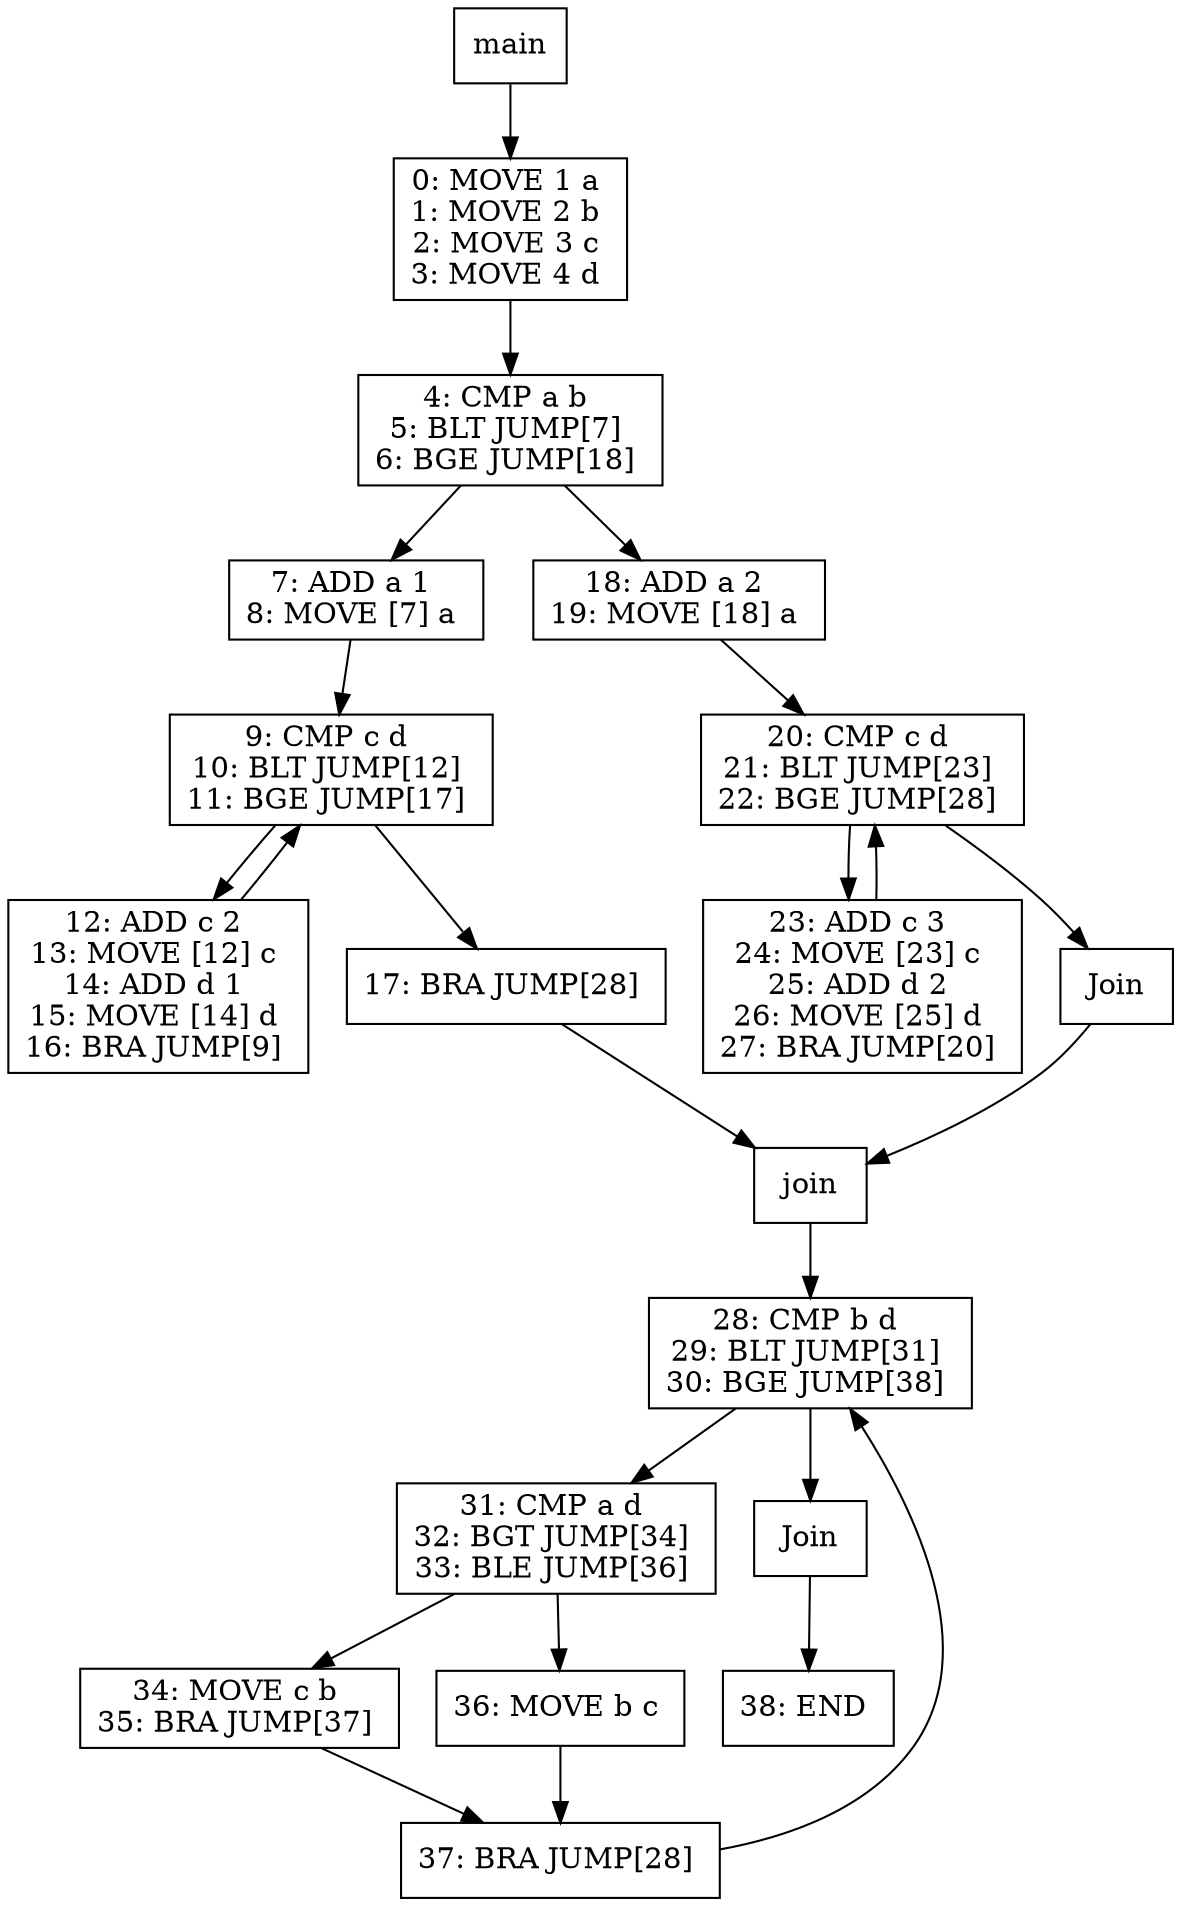 digraph test011 {
node [shape=box]
174[label="main"]
174 -> 176
176[label="0: MOVE 1 a 
1: MOVE 2 b 
2: MOVE 3 c 
3: MOVE 4 d 
"]
176 -> 180
180[label="4: CMP a b 
5: BLT JUMP[7] 
6: BGE JUMP[18] 
"]
180 -> 182
182[label="7: ADD a 1 
8: MOVE [7] a 
"]
182 -> 183
183[label="9: CMP c d 
10: BLT JUMP[12] 
11: BGE JUMP[17] 
"]
183 -> 185
185[label="12: ADD c 2 
13: MOVE [12] c 
14: ADD d 1 
15: MOVE [14] d 
16: BRA JUMP[9] 
"]
185 -> 183
183 -> 184
184[label="17: BRA JUMP[28] 
"]
184 -> 181
181[label="join"]
181 -> 192
192[label="28: CMP b d 
29: BLT JUMP[31] 
30: BGE JUMP[38] 
"]
192 -> 194
194[label="31: CMP a d 
32: BGT JUMP[34] 
33: BLE JUMP[36] 
"]
194 -> 196
196[label="34: MOVE c b 
35: BRA JUMP[37] 
"]
196 -> 195
195[label="37: BRA JUMP[28] 
"]
195 -> 192
194 -> 197
197[label="36: MOVE b c 
"]
197 -> 195
192 -> 193
193[label="Join"]
193 -> 198
198[label="38: END 
"]
180 -> 187
187[label="18: ADD a 2 
19: MOVE [18] a 
"]
187 -> 188
188[label="20: CMP c d 
21: BLT JUMP[23] 
22: BGE JUMP[28] 
"]
188 -> 190
190[label="23: ADD c 3 
24: MOVE [23] c 
25: ADD d 2 
26: MOVE [25] d 
27: BRA JUMP[20] 
"]
190 -> 188
188 -> 189
189[label="Join"]
189 -> 181
}
